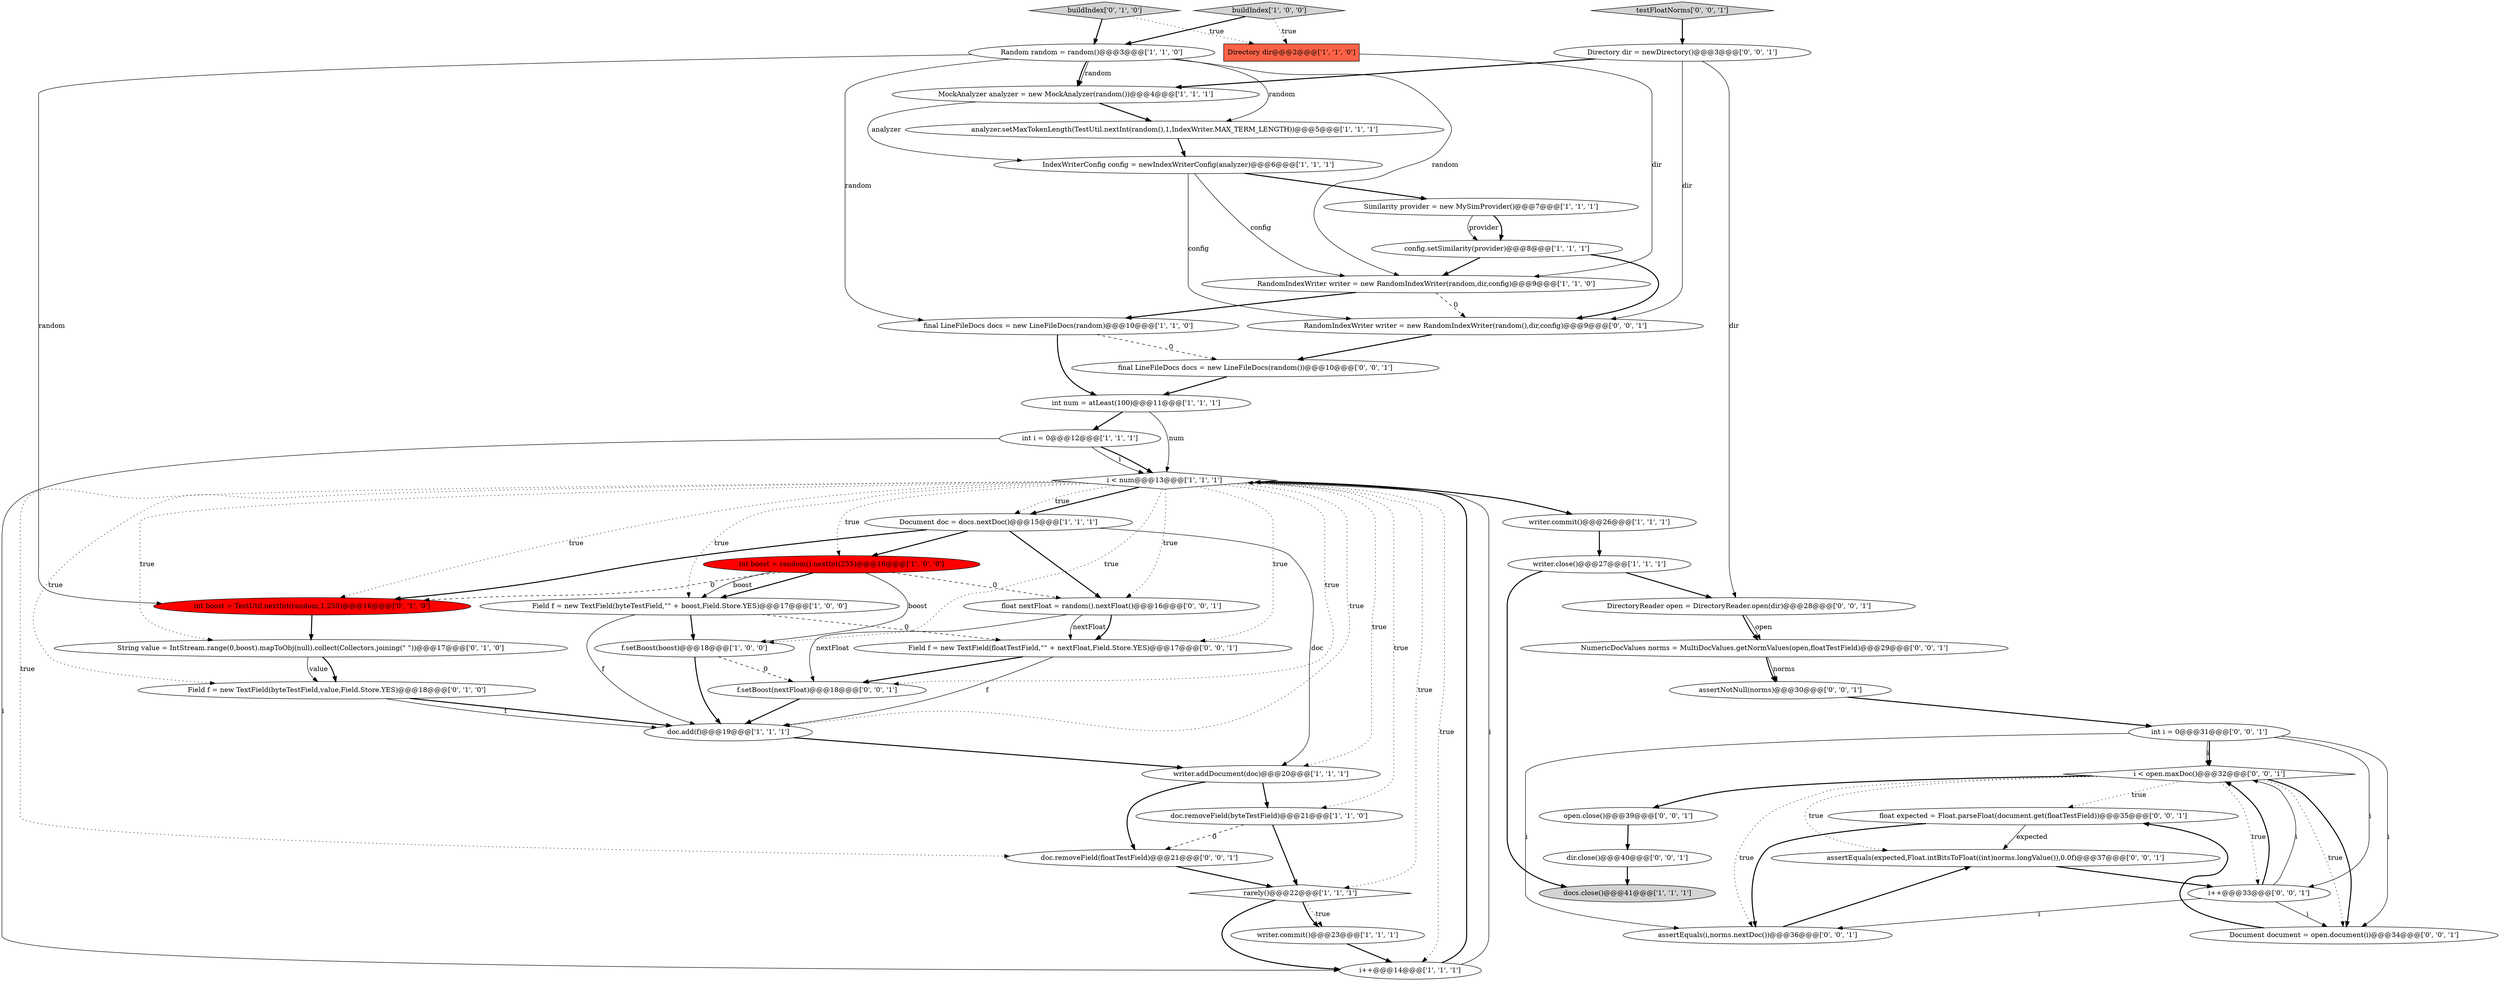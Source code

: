 digraph {
14 [style = filled, label = "analyzer.setMaxTokenLength(TestUtil.nextInt(random(),1,IndexWriter.MAX_TERM_LENGTH))@@@5@@@['1', '1', '1']", fillcolor = white, shape = ellipse image = "AAA0AAABBB1BBB"];
4 [style = filled, label = "config.setSimilarity(provider)@@@8@@@['1', '1', '1']", fillcolor = white, shape = ellipse image = "AAA0AAABBB1BBB"];
0 [style = filled, label = "writer.commit()@@@26@@@['1', '1', '1']", fillcolor = white, shape = ellipse image = "AAA0AAABBB1BBB"];
36 [style = filled, label = "float expected = Float.parseFloat(document.get(floatTestField))@@@35@@@['0', '0', '1']", fillcolor = white, shape = ellipse image = "AAA0AAABBB3BBB"];
24 [style = filled, label = "MockAnalyzer analyzer = new MockAnalyzer(random())@@@4@@@['1', '1', '1']", fillcolor = white, shape = ellipse image = "AAA0AAABBB1BBB"];
41 [style = filled, label = "float nextFloat = random().nextFloat()@@@16@@@['0', '0', '1']", fillcolor = white, shape = ellipse image = "AAA0AAABBB3BBB"];
47 [style = filled, label = "i < open.maxDoc()@@@32@@@['0', '0', '1']", fillcolor = white, shape = diamond image = "AAA0AAABBB3BBB"];
3 [style = filled, label = "int num = atLeast(100)@@@11@@@['1', '1', '1']", fillcolor = white, shape = ellipse image = "AAA0AAABBB1BBB"];
31 [style = filled, label = "testFloatNorms['0', '0', '1']", fillcolor = lightgray, shape = diamond image = "AAA0AAABBB3BBB"];
7 [style = filled, label = "Random random = random()@@@3@@@['1', '1', '0']", fillcolor = white, shape = ellipse image = "AAA0AAABBB1BBB"];
37 [style = filled, label = "open.close()@@@39@@@['0', '0', '1']", fillcolor = white, shape = ellipse image = "AAA0AAABBB3BBB"];
15 [style = filled, label = "writer.commit()@@@23@@@['1', '1', '1']", fillcolor = white, shape = ellipse image = "AAA0AAABBB1BBB"];
10 [style = filled, label = "IndexWriterConfig config = newIndexWriterConfig(analyzer)@@@6@@@['1', '1', '1']", fillcolor = white, shape = ellipse image = "AAA0AAABBB1BBB"];
6 [style = filled, label = "final LineFileDocs docs = new LineFileDocs(random)@@@10@@@['1', '1', '0']", fillcolor = white, shape = ellipse image = "AAA0AAABBB1BBB"];
23 [style = filled, label = "doc.removeField(byteTestField)@@@21@@@['1', '1', '0']", fillcolor = white, shape = ellipse image = "AAA0AAABBB1BBB"];
28 [style = filled, label = "int boost = TestUtil.nextInt(random,1,255)@@@16@@@['0', '1', '0']", fillcolor = red, shape = ellipse image = "AAA1AAABBB2BBB"];
16 [style = filled, label = "Similarity provider = new MySimProvider()@@@7@@@['1', '1', '1']", fillcolor = white, shape = ellipse image = "AAA0AAABBB1BBB"];
8 [style = filled, label = "buildIndex['1', '0', '0']", fillcolor = lightgray, shape = diamond image = "AAA0AAABBB1BBB"];
9 [style = filled, label = "int boost = random().nextInt(255)@@@16@@@['1', '0', '0']", fillcolor = red, shape = ellipse image = "AAA1AAABBB1BBB"];
12 [style = filled, label = "rarely()@@@22@@@['1', '1', '1']", fillcolor = white, shape = diamond image = "AAA0AAABBB1BBB"];
19 [style = filled, label = "Directory dir@@@2@@@['1', '1', '0']", fillcolor = tomato, shape = box image = "AAA0AAABBB1BBB"];
45 [style = filled, label = "f.setBoost(nextFloat)@@@18@@@['0', '0', '1']", fillcolor = white, shape = ellipse image = "AAA0AAABBB3BBB"];
30 [style = filled, label = "DirectoryReader open = DirectoryReader.open(dir)@@@28@@@['0', '0', '1']", fillcolor = white, shape = ellipse image = "AAA0AAABBB3BBB"];
33 [style = filled, label = "RandomIndexWriter writer = new RandomIndexWriter(random(),dir,config)@@@9@@@['0', '0', '1']", fillcolor = white, shape = ellipse image = "AAA0AAABBB3BBB"];
1 [style = filled, label = "i < num@@@13@@@['1', '1', '1']", fillcolor = white, shape = diamond image = "AAA0AAABBB1BBB"];
39 [style = filled, label = "final LineFileDocs docs = new LineFileDocs(random())@@@10@@@['0', '0', '1']", fillcolor = white, shape = ellipse image = "AAA0AAABBB3BBB"];
35 [style = filled, label = "assertEquals(expected,Float.intBitsToFloat((int)norms.longValue()),0.0f)@@@37@@@['0', '0', '1']", fillcolor = white, shape = ellipse image = "AAA0AAABBB3BBB"];
46 [style = filled, label = "doc.removeField(floatTestField)@@@21@@@['0', '0', '1']", fillcolor = white, shape = ellipse image = "AAA0AAABBB3BBB"];
22 [style = filled, label = "writer.close()@@@27@@@['1', '1', '1']", fillcolor = white, shape = ellipse image = "AAA0AAABBB1BBB"];
43 [style = filled, label = "i++@@@33@@@['0', '0', '1']", fillcolor = white, shape = ellipse image = "AAA0AAABBB3BBB"];
5 [style = filled, label = "Field f = new TextField(byteTestField,\"\" + boost,Field.Store.YES)@@@17@@@['1', '0', '0']", fillcolor = white, shape = ellipse image = "AAA0AAABBB1BBB"];
21 [style = filled, label = "RandomIndexWriter writer = new RandomIndexWriter(random,dir,config)@@@9@@@['1', '1', '0']", fillcolor = white, shape = ellipse image = "AAA0AAABBB1BBB"];
27 [style = filled, label = "Field f = new TextField(byteTestField,value,Field.Store.YES)@@@18@@@['0', '1', '0']", fillcolor = white, shape = ellipse image = "AAA0AAABBB2BBB"];
13 [style = filled, label = "docs.close()@@@41@@@['1', '1', '1']", fillcolor = lightgray, shape = ellipse image = "AAA0AAABBB1BBB"];
40 [style = filled, label = "assertEquals(i,norms.nextDoc())@@@36@@@['0', '0', '1']", fillcolor = white, shape = ellipse image = "AAA0AAABBB3BBB"];
32 [style = filled, label = "dir.close()@@@40@@@['0', '0', '1']", fillcolor = white, shape = ellipse image = "AAA0AAABBB3BBB"];
25 [style = filled, label = "Document doc = docs.nextDoc()@@@15@@@['1', '1', '1']", fillcolor = white, shape = ellipse image = "AAA0AAABBB1BBB"];
42 [style = filled, label = "Document document = open.document(i)@@@34@@@['0', '0', '1']", fillcolor = white, shape = ellipse image = "AAA0AAABBB3BBB"];
29 [style = filled, label = "String value = IntStream.range(0,boost).mapToObj(null).collect(Collectors.joining(\" \"))@@@17@@@['0', '1', '0']", fillcolor = white, shape = ellipse image = "AAA0AAABBB2BBB"];
2 [style = filled, label = "writer.addDocument(doc)@@@20@@@['1', '1', '1']", fillcolor = white, shape = ellipse image = "AAA0AAABBB1BBB"];
38 [style = filled, label = "Field f = new TextField(floatTestField,\"\" + nextFloat,Field.Store.YES)@@@17@@@['0', '0', '1']", fillcolor = white, shape = ellipse image = "AAA0AAABBB3BBB"];
11 [style = filled, label = "doc.add(f)@@@19@@@['1', '1', '1']", fillcolor = white, shape = ellipse image = "AAA0AAABBB1BBB"];
49 [style = filled, label = "NumericDocValues norms = MultiDocValues.getNormValues(open,floatTestField)@@@29@@@['0', '0', '1']", fillcolor = white, shape = ellipse image = "AAA0AAABBB3BBB"];
48 [style = filled, label = "Directory dir = newDirectory()@@@3@@@['0', '0', '1']", fillcolor = white, shape = ellipse image = "AAA0AAABBB3BBB"];
20 [style = filled, label = "int i = 0@@@12@@@['1', '1', '1']", fillcolor = white, shape = ellipse image = "AAA0AAABBB1BBB"];
17 [style = filled, label = "i++@@@14@@@['1', '1', '1']", fillcolor = white, shape = ellipse image = "AAA0AAABBB1BBB"];
26 [style = filled, label = "buildIndex['0', '1', '0']", fillcolor = lightgray, shape = diamond image = "AAA0AAABBB2BBB"];
18 [style = filled, label = "f.setBoost(boost)@@@18@@@['1', '0', '0']", fillcolor = white, shape = ellipse image = "AAA0AAABBB1BBB"];
34 [style = filled, label = "int i = 0@@@31@@@['0', '0', '1']", fillcolor = white, shape = ellipse image = "AAA0AAABBB3BBB"];
44 [style = filled, label = "assertNotNull(norms)@@@30@@@['0', '0', '1']", fillcolor = white, shape = ellipse image = "AAA0AAABBB3BBB"];
6->3 [style = bold, label=""];
3->1 [style = solid, label="num"];
10->33 [style = solid, label="config"];
7->6 [style = solid, label="random"];
49->44 [style = solid, label="norms"];
12->15 [style = dotted, label="true"];
26->19 [style = dotted, label="true"];
47->37 [style = bold, label=""];
7->24 [style = solid, label="random"];
30->49 [style = bold, label=""];
35->43 [style = bold, label=""];
22->30 [style = bold, label=""];
20->17 [style = solid, label="i"];
2->23 [style = bold, label=""];
41->38 [style = solid, label="nextFloat"];
15->17 [style = bold, label=""];
31->48 [style = bold, label=""];
1->12 [style = dotted, label="true"];
20->1 [style = solid, label="i"];
43->47 [style = solid, label="i"];
9->5 [style = bold, label=""];
37->32 [style = bold, label=""];
1->23 [style = dotted, label="true"];
23->12 [style = bold, label=""];
9->41 [style = dashed, label="0"];
48->24 [style = bold, label=""];
22->13 [style = bold, label=""];
1->27 [style = dotted, label="true"];
25->28 [style = bold, label=""];
1->45 [style = dotted, label="true"];
26->7 [style = bold, label=""];
41->45 [style = solid, label="nextFloat"];
18->11 [style = bold, label=""];
34->47 [style = bold, label=""];
4->21 [style = bold, label=""];
14->10 [style = bold, label=""];
38->45 [style = bold, label=""];
1->0 [style = bold, label=""];
18->45 [style = dashed, label="0"];
7->14 [style = solid, label="random"];
1->41 [style = dotted, label="true"];
45->11 [style = bold, label=""];
1->18 [style = dotted, label="true"];
47->43 [style = dotted, label="true"];
29->27 [style = bold, label=""];
7->24 [style = bold, label=""];
43->47 [style = bold, label=""];
27->11 [style = bold, label=""];
24->10 [style = solid, label="analyzer"];
44->34 [style = bold, label=""];
47->42 [style = dotted, label="true"];
47->36 [style = dotted, label="true"];
34->40 [style = solid, label="i"];
41->38 [style = bold, label=""];
5->38 [style = dashed, label="0"];
27->11 [style = solid, label="f"];
48->33 [style = solid, label="dir"];
1->28 [style = dotted, label="true"];
8->19 [style = dotted, label="true"];
7->28 [style = solid, label="random"];
28->29 [style = bold, label=""];
36->40 [style = bold, label=""];
40->35 [style = bold, label=""];
17->1 [style = bold, label=""];
47->42 [style = bold, label=""];
1->17 [style = dotted, label="true"];
25->41 [style = bold, label=""];
49->44 [style = bold, label=""];
25->9 [style = bold, label=""];
12->17 [style = bold, label=""];
34->42 [style = solid, label="i"];
5->18 [style = bold, label=""];
9->18 [style = solid, label="boost"];
20->1 [style = bold, label=""];
4->33 [style = bold, label=""];
5->11 [style = solid, label="f"];
43->40 [style = solid, label="i"];
29->27 [style = solid, label="value"];
1->46 [style = dotted, label="true"];
10->16 [style = bold, label=""];
23->46 [style = dashed, label="0"];
1->9 [style = dotted, label="true"];
38->11 [style = solid, label="f"];
16->4 [style = bold, label=""];
1->38 [style = dotted, label="true"];
1->25 [style = bold, label=""];
43->42 [style = solid, label="i"];
7->21 [style = solid, label="random"];
2->46 [style = bold, label=""];
1->25 [style = dotted, label="true"];
16->4 [style = solid, label="provider"];
46->12 [style = bold, label=""];
21->6 [style = bold, label=""];
10->21 [style = solid, label="config"];
1->11 [style = dotted, label="true"];
9->28 [style = dashed, label="0"];
12->15 [style = bold, label=""];
39->3 [style = bold, label=""];
36->35 [style = solid, label="expected"];
25->2 [style = solid, label="doc"];
19->21 [style = solid, label="dir"];
42->36 [style = bold, label=""];
11->2 [style = bold, label=""];
8->7 [style = bold, label=""];
24->14 [style = bold, label=""];
1->29 [style = dotted, label="true"];
3->20 [style = bold, label=""];
30->49 [style = solid, label="open"];
17->1 [style = solid, label="i"];
33->39 [style = bold, label=""];
21->33 [style = dashed, label="0"];
47->35 [style = dotted, label="true"];
0->22 [style = bold, label=""];
9->5 [style = solid, label="boost"];
47->40 [style = dotted, label="true"];
48->30 [style = solid, label="dir"];
32->13 [style = bold, label=""];
34->43 [style = solid, label="i"];
1->2 [style = dotted, label="true"];
1->5 [style = dotted, label="true"];
6->39 [style = dashed, label="0"];
34->47 [style = solid, label="i"];
}
